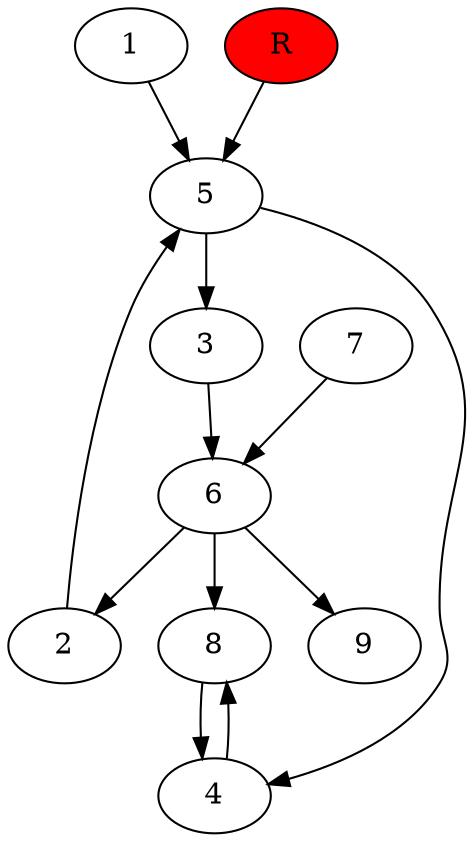 digraph prb3972 {
	1
	2
	3
	4
	5
	6
	7
	8
	R [fillcolor="#ff0000" style=filled]
	1 -> 5
	2 -> 5
	3 -> 6
	4 -> 8
	5 -> 3
	5 -> 4
	6 -> 2
	6 -> 8
	6 -> 9
	7 -> 6
	8 -> 4
	R -> 5
}

